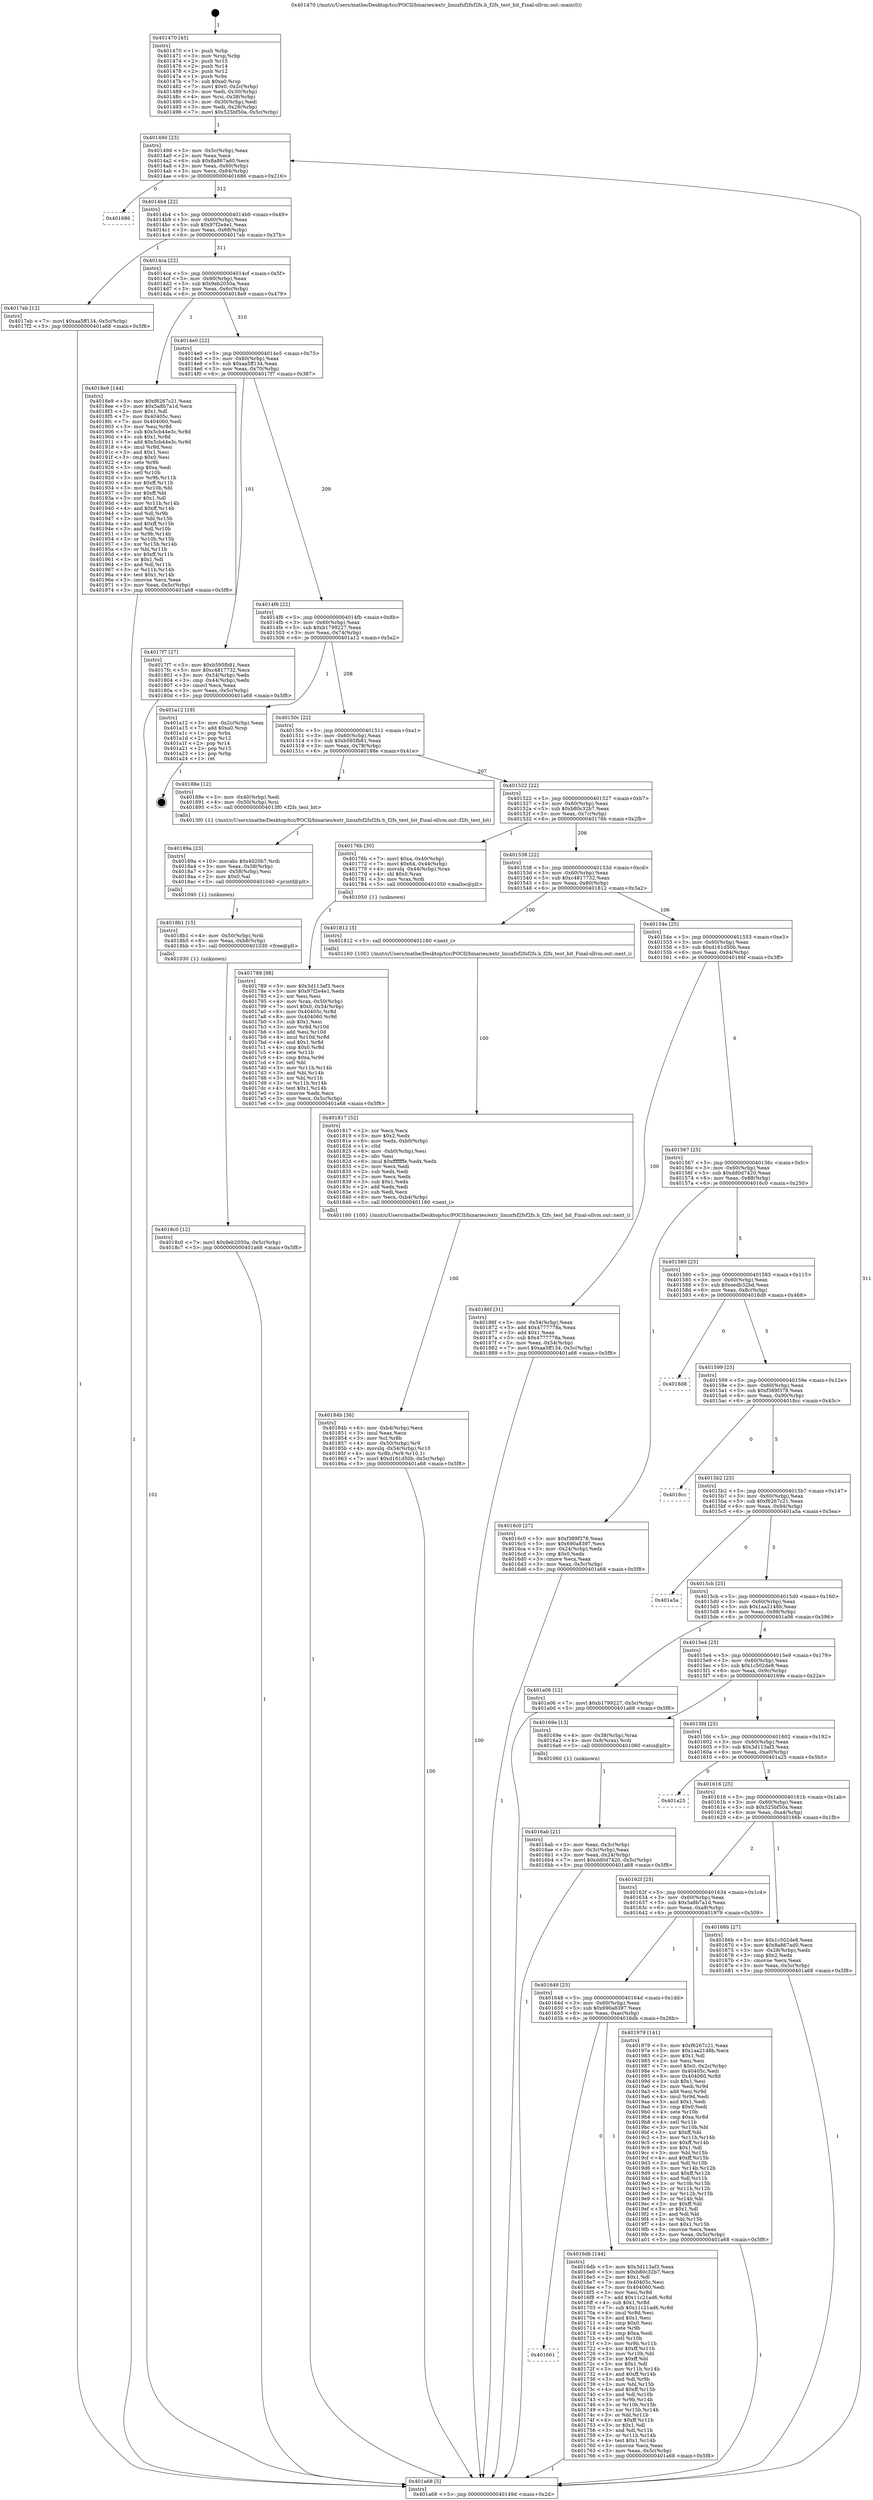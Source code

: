 digraph "0x401470" {
  label = "0x401470 (/mnt/c/Users/mathe/Desktop/tcc/POCII/binaries/extr_linuxfsf2fsf2fs.h_f2fs_test_bit_Final-ollvm.out::main(0))"
  labelloc = "t"
  node[shape=record]

  Entry [label="",width=0.3,height=0.3,shape=circle,fillcolor=black,style=filled]
  "0x40149d" [label="{
     0x40149d [23]\l
     | [instrs]\l
     &nbsp;&nbsp;0x40149d \<+3\>: mov -0x5c(%rbp),%eax\l
     &nbsp;&nbsp;0x4014a0 \<+2\>: mov %eax,%ecx\l
     &nbsp;&nbsp;0x4014a2 \<+6\>: sub $0x8a867ad0,%ecx\l
     &nbsp;&nbsp;0x4014a8 \<+3\>: mov %eax,-0x60(%rbp)\l
     &nbsp;&nbsp;0x4014ab \<+3\>: mov %ecx,-0x64(%rbp)\l
     &nbsp;&nbsp;0x4014ae \<+6\>: je 0000000000401686 \<main+0x216\>\l
  }"]
  "0x401686" [label="{
     0x401686\l
  }", style=dashed]
  "0x4014b4" [label="{
     0x4014b4 [22]\l
     | [instrs]\l
     &nbsp;&nbsp;0x4014b4 \<+5\>: jmp 00000000004014b9 \<main+0x49\>\l
     &nbsp;&nbsp;0x4014b9 \<+3\>: mov -0x60(%rbp),%eax\l
     &nbsp;&nbsp;0x4014bc \<+5\>: sub $0x97f2e4e1,%eax\l
     &nbsp;&nbsp;0x4014c1 \<+3\>: mov %eax,-0x68(%rbp)\l
     &nbsp;&nbsp;0x4014c4 \<+6\>: je 00000000004017eb \<main+0x37b\>\l
  }"]
  Exit [label="",width=0.3,height=0.3,shape=circle,fillcolor=black,style=filled,peripheries=2]
  "0x4017eb" [label="{
     0x4017eb [12]\l
     | [instrs]\l
     &nbsp;&nbsp;0x4017eb \<+7\>: movl $0xaa5ff134,-0x5c(%rbp)\l
     &nbsp;&nbsp;0x4017f2 \<+5\>: jmp 0000000000401a68 \<main+0x5f8\>\l
  }"]
  "0x4014ca" [label="{
     0x4014ca [22]\l
     | [instrs]\l
     &nbsp;&nbsp;0x4014ca \<+5\>: jmp 00000000004014cf \<main+0x5f\>\l
     &nbsp;&nbsp;0x4014cf \<+3\>: mov -0x60(%rbp),%eax\l
     &nbsp;&nbsp;0x4014d2 \<+5\>: sub $0x9eb2050a,%eax\l
     &nbsp;&nbsp;0x4014d7 \<+3\>: mov %eax,-0x6c(%rbp)\l
     &nbsp;&nbsp;0x4014da \<+6\>: je 00000000004018e9 \<main+0x479\>\l
  }"]
  "0x4018c0" [label="{
     0x4018c0 [12]\l
     | [instrs]\l
     &nbsp;&nbsp;0x4018c0 \<+7\>: movl $0x9eb2050a,-0x5c(%rbp)\l
     &nbsp;&nbsp;0x4018c7 \<+5\>: jmp 0000000000401a68 \<main+0x5f8\>\l
  }"]
  "0x4018e9" [label="{
     0x4018e9 [144]\l
     | [instrs]\l
     &nbsp;&nbsp;0x4018e9 \<+5\>: mov $0xf6267c21,%eax\l
     &nbsp;&nbsp;0x4018ee \<+5\>: mov $0x5a8b7a1d,%ecx\l
     &nbsp;&nbsp;0x4018f3 \<+2\>: mov $0x1,%dl\l
     &nbsp;&nbsp;0x4018f5 \<+7\>: mov 0x40405c,%esi\l
     &nbsp;&nbsp;0x4018fc \<+7\>: mov 0x404060,%edi\l
     &nbsp;&nbsp;0x401903 \<+3\>: mov %esi,%r8d\l
     &nbsp;&nbsp;0x401906 \<+7\>: sub $0x5cb44e3c,%r8d\l
     &nbsp;&nbsp;0x40190d \<+4\>: sub $0x1,%r8d\l
     &nbsp;&nbsp;0x401911 \<+7\>: add $0x5cb44e3c,%r8d\l
     &nbsp;&nbsp;0x401918 \<+4\>: imul %r8d,%esi\l
     &nbsp;&nbsp;0x40191c \<+3\>: and $0x1,%esi\l
     &nbsp;&nbsp;0x40191f \<+3\>: cmp $0x0,%esi\l
     &nbsp;&nbsp;0x401922 \<+4\>: sete %r9b\l
     &nbsp;&nbsp;0x401926 \<+3\>: cmp $0xa,%edi\l
     &nbsp;&nbsp;0x401929 \<+4\>: setl %r10b\l
     &nbsp;&nbsp;0x40192d \<+3\>: mov %r9b,%r11b\l
     &nbsp;&nbsp;0x401930 \<+4\>: xor $0xff,%r11b\l
     &nbsp;&nbsp;0x401934 \<+3\>: mov %r10b,%bl\l
     &nbsp;&nbsp;0x401937 \<+3\>: xor $0xff,%bl\l
     &nbsp;&nbsp;0x40193a \<+3\>: xor $0x1,%dl\l
     &nbsp;&nbsp;0x40193d \<+3\>: mov %r11b,%r14b\l
     &nbsp;&nbsp;0x401940 \<+4\>: and $0xff,%r14b\l
     &nbsp;&nbsp;0x401944 \<+3\>: and %dl,%r9b\l
     &nbsp;&nbsp;0x401947 \<+3\>: mov %bl,%r15b\l
     &nbsp;&nbsp;0x40194a \<+4\>: and $0xff,%r15b\l
     &nbsp;&nbsp;0x40194e \<+3\>: and %dl,%r10b\l
     &nbsp;&nbsp;0x401951 \<+3\>: or %r9b,%r14b\l
     &nbsp;&nbsp;0x401954 \<+3\>: or %r10b,%r15b\l
     &nbsp;&nbsp;0x401957 \<+3\>: xor %r15b,%r14b\l
     &nbsp;&nbsp;0x40195a \<+3\>: or %bl,%r11b\l
     &nbsp;&nbsp;0x40195d \<+4\>: xor $0xff,%r11b\l
     &nbsp;&nbsp;0x401961 \<+3\>: or $0x1,%dl\l
     &nbsp;&nbsp;0x401964 \<+3\>: and %dl,%r11b\l
     &nbsp;&nbsp;0x401967 \<+3\>: or %r11b,%r14b\l
     &nbsp;&nbsp;0x40196a \<+4\>: test $0x1,%r14b\l
     &nbsp;&nbsp;0x40196e \<+3\>: cmovne %ecx,%eax\l
     &nbsp;&nbsp;0x401971 \<+3\>: mov %eax,-0x5c(%rbp)\l
     &nbsp;&nbsp;0x401974 \<+5\>: jmp 0000000000401a68 \<main+0x5f8\>\l
  }"]
  "0x4014e0" [label="{
     0x4014e0 [22]\l
     | [instrs]\l
     &nbsp;&nbsp;0x4014e0 \<+5\>: jmp 00000000004014e5 \<main+0x75\>\l
     &nbsp;&nbsp;0x4014e5 \<+3\>: mov -0x60(%rbp),%eax\l
     &nbsp;&nbsp;0x4014e8 \<+5\>: sub $0xaa5ff134,%eax\l
     &nbsp;&nbsp;0x4014ed \<+3\>: mov %eax,-0x70(%rbp)\l
     &nbsp;&nbsp;0x4014f0 \<+6\>: je 00000000004017f7 \<main+0x387\>\l
  }"]
  "0x4018b1" [label="{
     0x4018b1 [15]\l
     | [instrs]\l
     &nbsp;&nbsp;0x4018b1 \<+4\>: mov -0x50(%rbp),%rdi\l
     &nbsp;&nbsp;0x4018b5 \<+6\>: mov %eax,-0xb8(%rbp)\l
     &nbsp;&nbsp;0x4018bb \<+5\>: call 0000000000401030 \<free@plt\>\l
     | [calls]\l
     &nbsp;&nbsp;0x401030 \{1\} (unknown)\l
  }"]
  "0x4017f7" [label="{
     0x4017f7 [27]\l
     | [instrs]\l
     &nbsp;&nbsp;0x4017f7 \<+5\>: mov $0xb595fb81,%eax\l
     &nbsp;&nbsp;0x4017fc \<+5\>: mov $0xc4817732,%ecx\l
     &nbsp;&nbsp;0x401801 \<+3\>: mov -0x54(%rbp),%edx\l
     &nbsp;&nbsp;0x401804 \<+3\>: cmp -0x44(%rbp),%edx\l
     &nbsp;&nbsp;0x401807 \<+3\>: cmovl %ecx,%eax\l
     &nbsp;&nbsp;0x40180a \<+3\>: mov %eax,-0x5c(%rbp)\l
     &nbsp;&nbsp;0x40180d \<+5\>: jmp 0000000000401a68 \<main+0x5f8\>\l
  }"]
  "0x4014f6" [label="{
     0x4014f6 [22]\l
     | [instrs]\l
     &nbsp;&nbsp;0x4014f6 \<+5\>: jmp 00000000004014fb \<main+0x8b\>\l
     &nbsp;&nbsp;0x4014fb \<+3\>: mov -0x60(%rbp),%eax\l
     &nbsp;&nbsp;0x4014fe \<+5\>: sub $0xb1799227,%eax\l
     &nbsp;&nbsp;0x401503 \<+3\>: mov %eax,-0x74(%rbp)\l
     &nbsp;&nbsp;0x401506 \<+6\>: je 0000000000401a12 \<main+0x5a2\>\l
  }"]
  "0x40189a" [label="{
     0x40189a [23]\l
     | [instrs]\l
     &nbsp;&nbsp;0x40189a \<+10\>: movabs $0x4020b7,%rdi\l
     &nbsp;&nbsp;0x4018a4 \<+3\>: mov %eax,-0x58(%rbp)\l
     &nbsp;&nbsp;0x4018a7 \<+3\>: mov -0x58(%rbp),%esi\l
     &nbsp;&nbsp;0x4018aa \<+2\>: mov $0x0,%al\l
     &nbsp;&nbsp;0x4018ac \<+5\>: call 0000000000401040 \<printf@plt\>\l
     | [calls]\l
     &nbsp;&nbsp;0x401040 \{1\} (unknown)\l
  }"]
  "0x401a12" [label="{
     0x401a12 [19]\l
     | [instrs]\l
     &nbsp;&nbsp;0x401a12 \<+3\>: mov -0x2c(%rbp),%eax\l
     &nbsp;&nbsp;0x401a15 \<+7\>: add $0xa0,%rsp\l
     &nbsp;&nbsp;0x401a1c \<+1\>: pop %rbx\l
     &nbsp;&nbsp;0x401a1d \<+2\>: pop %r12\l
     &nbsp;&nbsp;0x401a1f \<+2\>: pop %r14\l
     &nbsp;&nbsp;0x401a21 \<+2\>: pop %r15\l
     &nbsp;&nbsp;0x401a23 \<+1\>: pop %rbp\l
     &nbsp;&nbsp;0x401a24 \<+1\>: ret\l
  }"]
  "0x40150c" [label="{
     0x40150c [22]\l
     | [instrs]\l
     &nbsp;&nbsp;0x40150c \<+5\>: jmp 0000000000401511 \<main+0xa1\>\l
     &nbsp;&nbsp;0x401511 \<+3\>: mov -0x60(%rbp),%eax\l
     &nbsp;&nbsp;0x401514 \<+5\>: sub $0xb595fb81,%eax\l
     &nbsp;&nbsp;0x401519 \<+3\>: mov %eax,-0x78(%rbp)\l
     &nbsp;&nbsp;0x40151c \<+6\>: je 000000000040188e \<main+0x41e\>\l
  }"]
  "0x40184b" [label="{
     0x40184b [36]\l
     | [instrs]\l
     &nbsp;&nbsp;0x40184b \<+6\>: mov -0xb4(%rbp),%ecx\l
     &nbsp;&nbsp;0x401851 \<+3\>: imul %eax,%ecx\l
     &nbsp;&nbsp;0x401854 \<+3\>: mov %cl,%r8b\l
     &nbsp;&nbsp;0x401857 \<+4\>: mov -0x50(%rbp),%r9\l
     &nbsp;&nbsp;0x40185b \<+4\>: movslq -0x54(%rbp),%r10\l
     &nbsp;&nbsp;0x40185f \<+4\>: mov %r8b,(%r9,%r10,1)\l
     &nbsp;&nbsp;0x401863 \<+7\>: movl $0xd161d50b,-0x5c(%rbp)\l
     &nbsp;&nbsp;0x40186a \<+5\>: jmp 0000000000401a68 \<main+0x5f8\>\l
  }"]
  "0x40188e" [label="{
     0x40188e [12]\l
     | [instrs]\l
     &nbsp;&nbsp;0x40188e \<+3\>: mov -0x40(%rbp),%edi\l
     &nbsp;&nbsp;0x401891 \<+4\>: mov -0x50(%rbp),%rsi\l
     &nbsp;&nbsp;0x401895 \<+5\>: call 00000000004013f0 \<f2fs_test_bit\>\l
     | [calls]\l
     &nbsp;&nbsp;0x4013f0 \{1\} (/mnt/c/Users/mathe/Desktop/tcc/POCII/binaries/extr_linuxfsf2fsf2fs.h_f2fs_test_bit_Final-ollvm.out::f2fs_test_bit)\l
  }"]
  "0x401522" [label="{
     0x401522 [22]\l
     | [instrs]\l
     &nbsp;&nbsp;0x401522 \<+5\>: jmp 0000000000401527 \<main+0xb7\>\l
     &nbsp;&nbsp;0x401527 \<+3\>: mov -0x60(%rbp),%eax\l
     &nbsp;&nbsp;0x40152a \<+5\>: sub $0xb80c32b7,%eax\l
     &nbsp;&nbsp;0x40152f \<+3\>: mov %eax,-0x7c(%rbp)\l
     &nbsp;&nbsp;0x401532 \<+6\>: je 000000000040176b \<main+0x2fb\>\l
  }"]
  "0x401817" [label="{
     0x401817 [52]\l
     | [instrs]\l
     &nbsp;&nbsp;0x401817 \<+2\>: xor %ecx,%ecx\l
     &nbsp;&nbsp;0x401819 \<+5\>: mov $0x2,%edx\l
     &nbsp;&nbsp;0x40181e \<+6\>: mov %edx,-0xb0(%rbp)\l
     &nbsp;&nbsp;0x401824 \<+1\>: cltd\l
     &nbsp;&nbsp;0x401825 \<+6\>: mov -0xb0(%rbp),%esi\l
     &nbsp;&nbsp;0x40182b \<+2\>: idiv %esi\l
     &nbsp;&nbsp;0x40182d \<+6\>: imul $0xfffffffe,%edx,%edx\l
     &nbsp;&nbsp;0x401833 \<+2\>: mov %ecx,%edi\l
     &nbsp;&nbsp;0x401835 \<+2\>: sub %edx,%edi\l
     &nbsp;&nbsp;0x401837 \<+2\>: mov %ecx,%edx\l
     &nbsp;&nbsp;0x401839 \<+3\>: sub $0x1,%edx\l
     &nbsp;&nbsp;0x40183c \<+2\>: add %edx,%edi\l
     &nbsp;&nbsp;0x40183e \<+2\>: sub %edi,%ecx\l
     &nbsp;&nbsp;0x401840 \<+6\>: mov %ecx,-0xb4(%rbp)\l
     &nbsp;&nbsp;0x401846 \<+5\>: call 0000000000401160 \<next_i\>\l
     | [calls]\l
     &nbsp;&nbsp;0x401160 \{100\} (/mnt/c/Users/mathe/Desktop/tcc/POCII/binaries/extr_linuxfsf2fsf2fs.h_f2fs_test_bit_Final-ollvm.out::next_i)\l
  }"]
  "0x40176b" [label="{
     0x40176b [30]\l
     | [instrs]\l
     &nbsp;&nbsp;0x40176b \<+7\>: movl $0xa,-0x40(%rbp)\l
     &nbsp;&nbsp;0x401772 \<+7\>: movl $0x64,-0x44(%rbp)\l
     &nbsp;&nbsp;0x401779 \<+4\>: movslq -0x44(%rbp),%rax\l
     &nbsp;&nbsp;0x40177d \<+4\>: shl $0x0,%rax\l
     &nbsp;&nbsp;0x401781 \<+3\>: mov %rax,%rdi\l
     &nbsp;&nbsp;0x401784 \<+5\>: call 0000000000401050 \<malloc@plt\>\l
     | [calls]\l
     &nbsp;&nbsp;0x401050 \{1\} (unknown)\l
  }"]
  "0x401538" [label="{
     0x401538 [22]\l
     | [instrs]\l
     &nbsp;&nbsp;0x401538 \<+5\>: jmp 000000000040153d \<main+0xcd\>\l
     &nbsp;&nbsp;0x40153d \<+3\>: mov -0x60(%rbp),%eax\l
     &nbsp;&nbsp;0x401540 \<+5\>: sub $0xc4817732,%eax\l
     &nbsp;&nbsp;0x401545 \<+3\>: mov %eax,-0x80(%rbp)\l
     &nbsp;&nbsp;0x401548 \<+6\>: je 0000000000401812 \<main+0x3a2\>\l
  }"]
  "0x401789" [label="{
     0x401789 [98]\l
     | [instrs]\l
     &nbsp;&nbsp;0x401789 \<+5\>: mov $0x3d113af3,%ecx\l
     &nbsp;&nbsp;0x40178e \<+5\>: mov $0x97f2e4e1,%edx\l
     &nbsp;&nbsp;0x401793 \<+2\>: xor %esi,%esi\l
     &nbsp;&nbsp;0x401795 \<+4\>: mov %rax,-0x50(%rbp)\l
     &nbsp;&nbsp;0x401799 \<+7\>: movl $0x0,-0x54(%rbp)\l
     &nbsp;&nbsp;0x4017a0 \<+8\>: mov 0x40405c,%r8d\l
     &nbsp;&nbsp;0x4017a8 \<+8\>: mov 0x404060,%r9d\l
     &nbsp;&nbsp;0x4017b0 \<+3\>: sub $0x1,%esi\l
     &nbsp;&nbsp;0x4017b3 \<+3\>: mov %r8d,%r10d\l
     &nbsp;&nbsp;0x4017b6 \<+3\>: add %esi,%r10d\l
     &nbsp;&nbsp;0x4017b9 \<+4\>: imul %r10d,%r8d\l
     &nbsp;&nbsp;0x4017bd \<+4\>: and $0x1,%r8d\l
     &nbsp;&nbsp;0x4017c1 \<+4\>: cmp $0x0,%r8d\l
     &nbsp;&nbsp;0x4017c5 \<+4\>: sete %r11b\l
     &nbsp;&nbsp;0x4017c9 \<+4\>: cmp $0xa,%r9d\l
     &nbsp;&nbsp;0x4017cd \<+3\>: setl %bl\l
     &nbsp;&nbsp;0x4017d0 \<+3\>: mov %r11b,%r14b\l
     &nbsp;&nbsp;0x4017d3 \<+3\>: and %bl,%r14b\l
     &nbsp;&nbsp;0x4017d6 \<+3\>: xor %bl,%r11b\l
     &nbsp;&nbsp;0x4017d9 \<+3\>: or %r11b,%r14b\l
     &nbsp;&nbsp;0x4017dc \<+4\>: test $0x1,%r14b\l
     &nbsp;&nbsp;0x4017e0 \<+3\>: cmovne %edx,%ecx\l
     &nbsp;&nbsp;0x4017e3 \<+3\>: mov %ecx,-0x5c(%rbp)\l
     &nbsp;&nbsp;0x4017e6 \<+5\>: jmp 0000000000401a68 \<main+0x5f8\>\l
  }"]
  "0x401812" [label="{
     0x401812 [5]\l
     | [instrs]\l
     &nbsp;&nbsp;0x401812 \<+5\>: call 0000000000401160 \<next_i\>\l
     | [calls]\l
     &nbsp;&nbsp;0x401160 \{100\} (/mnt/c/Users/mathe/Desktop/tcc/POCII/binaries/extr_linuxfsf2fsf2fs.h_f2fs_test_bit_Final-ollvm.out::next_i)\l
  }"]
  "0x40154e" [label="{
     0x40154e [25]\l
     | [instrs]\l
     &nbsp;&nbsp;0x40154e \<+5\>: jmp 0000000000401553 \<main+0xe3\>\l
     &nbsp;&nbsp;0x401553 \<+3\>: mov -0x60(%rbp),%eax\l
     &nbsp;&nbsp;0x401556 \<+5\>: sub $0xd161d50b,%eax\l
     &nbsp;&nbsp;0x40155b \<+6\>: mov %eax,-0x84(%rbp)\l
     &nbsp;&nbsp;0x401561 \<+6\>: je 000000000040186f \<main+0x3ff\>\l
  }"]
  "0x401661" [label="{
     0x401661\l
  }", style=dashed]
  "0x40186f" [label="{
     0x40186f [31]\l
     | [instrs]\l
     &nbsp;&nbsp;0x40186f \<+3\>: mov -0x54(%rbp),%eax\l
     &nbsp;&nbsp;0x401872 \<+5\>: add $0x4777778a,%eax\l
     &nbsp;&nbsp;0x401877 \<+3\>: add $0x1,%eax\l
     &nbsp;&nbsp;0x40187a \<+5\>: sub $0x4777778a,%eax\l
     &nbsp;&nbsp;0x40187f \<+3\>: mov %eax,-0x54(%rbp)\l
     &nbsp;&nbsp;0x401882 \<+7\>: movl $0xaa5ff134,-0x5c(%rbp)\l
     &nbsp;&nbsp;0x401889 \<+5\>: jmp 0000000000401a68 \<main+0x5f8\>\l
  }"]
  "0x401567" [label="{
     0x401567 [25]\l
     | [instrs]\l
     &nbsp;&nbsp;0x401567 \<+5\>: jmp 000000000040156c \<main+0xfc\>\l
     &nbsp;&nbsp;0x40156c \<+3\>: mov -0x60(%rbp),%eax\l
     &nbsp;&nbsp;0x40156f \<+5\>: sub $0xdd0d7420,%eax\l
     &nbsp;&nbsp;0x401574 \<+6\>: mov %eax,-0x88(%rbp)\l
     &nbsp;&nbsp;0x40157a \<+6\>: je 00000000004016c0 \<main+0x250\>\l
  }"]
  "0x4016db" [label="{
     0x4016db [144]\l
     | [instrs]\l
     &nbsp;&nbsp;0x4016db \<+5\>: mov $0x3d113af3,%eax\l
     &nbsp;&nbsp;0x4016e0 \<+5\>: mov $0xb80c32b7,%ecx\l
     &nbsp;&nbsp;0x4016e5 \<+2\>: mov $0x1,%dl\l
     &nbsp;&nbsp;0x4016e7 \<+7\>: mov 0x40405c,%esi\l
     &nbsp;&nbsp;0x4016ee \<+7\>: mov 0x404060,%edi\l
     &nbsp;&nbsp;0x4016f5 \<+3\>: mov %esi,%r8d\l
     &nbsp;&nbsp;0x4016f8 \<+7\>: add $0x11c21ad6,%r8d\l
     &nbsp;&nbsp;0x4016ff \<+4\>: sub $0x1,%r8d\l
     &nbsp;&nbsp;0x401703 \<+7\>: sub $0x11c21ad6,%r8d\l
     &nbsp;&nbsp;0x40170a \<+4\>: imul %r8d,%esi\l
     &nbsp;&nbsp;0x40170e \<+3\>: and $0x1,%esi\l
     &nbsp;&nbsp;0x401711 \<+3\>: cmp $0x0,%esi\l
     &nbsp;&nbsp;0x401714 \<+4\>: sete %r9b\l
     &nbsp;&nbsp;0x401718 \<+3\>: cmp $0xa,%edi\l
     &nbsp;&nbsp;0x40171b \<+4\>: setl %r10b\l
     &nbsp;&nbsp;0x40171f \<+3\>: mov %r9b,%r11b\l
     &nbsp;&nbsp;0x401722 \<+4\>: xor $0xff,%r11b\l
     &nbsp;&nbsp;0x401726 \<+3\>: mov %r10b,%bl\l
     &nbsp;&nbsp;0x401729 \<+3\>: xor $0xff,%bl\l
     &nbsp;&nbsp;0x40172c \<+3\>: xor $0x1,%dl\l
     &nbsp;&nbsp;0x40172f \<+3\>: mov %r11b,%r14b\l
     &nbsp;&nbsp;0x401732 \<+4\>: and $0xff,%r14b\l
     &nbsp;&nbsp;0x401736 \<+3\>: and %dl,%r9b\l
     &nbsp;&nbsp;0x401739 \<+3\>: mov %bl,%r15b\l
     &nbsp;&nbsp;0x40173c \<+4\>: and $0xff,%r15b\l
     &nbsp;&nbsp;0x401740 \<+3\>: and %dl,%r10b\l
     &nbsp;&nbsp;0x401743 \<+3\>: or %r9b,%r14b\l
     &nbsp;&nbsp;0x401746 \<+3\>: or %r10b,%r15b\l
     &nbsp;&nbsp;0x401749 \<+3\>: xor %r15b,%r14b\l
     &nbsp;&nbsp;0x40174c \<+3\>: or %bl,%r11b\l
     &nbsp;&nbsp;0x40174f \<+4\>: xor $0xff,%r11b\l
     &nbsp;&nbsp;0x401753 \<+3\>: or $0x1,%dl\l
     &nbsp;&nbsp;0x401756 \<+3\>: and %dl,%r11b\l
     &nbsp;&nbsp;0x401759 \<+3\>: or %r11b,%r14b\l
     &nbsp;&nbsp;0x40175c \<+4\>: test $0x1,%r14b\l
     &nbsp;&nbsp;0x401760 \<+3\>: cmovne %ecx,%eax\l
     &nbsp;&nbsp;0x401763 \<+3\>: mov %eax,-0x5c(%rbp)\l
     &nbsp;&nbsp;0x401766 \<+5\>: jmp 0000000000401a68 \<main+0x5f8\>\l
  }"]
  "0x4016c0" [label="{
     0x4016c0 [27]\l
     | [instrs]\l
     &nbsp;&nbsp;0x4016c0 \<+5\>: mov $0xf389f378,%eax\l
     &nbsp;&nbsp;0x4016c5 \<+5\>: mov $0x690a8397,%ecx\l
     &nbsp;&nbsp;0x4016ca \<+3\>: mov -0x24(%rbp),%edx\l
     &nbsp;&nbsp;0x4016cd \<+3\>: cmp $0x0,%edx\l
     &nbsp;&nbsp;0x4016d0 \<+3\>: cmove %ecx,%eax\l
     &nbsp;&nbsp;0x4016d3 \<+3\>: mov %eax,-0x5c(%rbp)\l
     &nbsp;&nbsp;0x4016d6 \<+5\>: jmp 0000000000401a68 \<main+0x5f8\>\l
  }"]
  "0x401580" [label="{
     0x401580 [25]\l
     | [instrs]\l
     &nbsp;&nbsp;0x401580 \<+5\>: jmp 0000000000401585 \<main+0x115\>\l
     &nbsp;&nbsp;0x401585 \<+3\>: mov -0x60(%rbp),%eax\l
     &nbsp;&nbsp;0x401588 \<+5\>: sub $0xeedb32bd,%eax\l
     &nbsp;&nbsp;0x40158d \<+6\>: mov %eax,-0x8c(%rbp)\l
     &nbsp;&nbsp;0x401593 \<+6\>: je 00000000004018d8 \<main+0x468\>\l
  }"]
  "0x401648" [label="{
     0x401648 [25]\l
     | [instrs]\l
     &nbsp;&nbsp;0x401648 \<+5\>: jmp 000000000040164d \<main+0x1dd\>\l
     &nbsp;&nbsp;0x40164d \<+3\>: mov -0x60(%rbp),%eax\l
     &nbsp;&nbsp;0x401650 \<+5\>: sub $0x690a8397,%eax\l
     &nbsp;&nbsp;0x401655 \<+6\>: mov %eax,-0xac(%rbp)\l
     &nbsp;&nbsp;0x40165b \<+6\>: je 00000000004016db \<main+0x26b\>\l
  }"]
  "0x4018d8" [label="{
     0x4018d8\l
  }", style=dashed]
  "0x401599" [label="{
     0x401599 [25]\l
     | [instrs]\l
     &nbsp;&nbsp;0x401599 \<+5\>: jmp 000000000040159e \<main+0x12e\>\l
     &nbsp;&nbsp;0x40159e \<+3\>: mov -0x60(%rbp),%eax\l
     &nbsp;&nbsp;0x4015a1 \<+5\>: sub $0xf389f378,%eax\l
     &nbsp;&nbsp;0x4015a6 \<+6\>: mov %eax,-0x90(%rbp)\l
     &nbsp;&nbsp;0x4015ac \<+6\>: je 00000000004018cc \<main+0x45c\>\l
  }"]
  "0x401979" [label="{
     0x401979 [141]\l
     | [instrs]\l
     &nbsp;&nbsp;0x401979 \<+5\>: mov $0xf6267c21,%eax\l
     &nbsp;&nbsp;0x40197e \<+5\>: mov $0x1aa2148b,%ecx\l
     &nbsp;&nbsp;0x401983 \<+2\>: mov $0x1,%dl\l
     &nbsp;&nbsp;0x401985 \<+2\>: xor %esi,%esi\l
     &nbsp;&nbsp;0x401987 \<+7\>: movl $0x0,-0x2c(%rbp)\l
     &nbsp;&nbsp;0x40198e \<+7\>: mov 0x40405c,%edi\l
     &nbsp;&nbsp;0x401995 \<+8\>: mov 0x404060,%r8d\l
     &nbsp;&nbsp;0x40199d \<+3\>: sub $0x1,%esi\l
     &nbsp;&nbsp;0x4019a0 \<+3\>: mov %edi,%r9d\l
     &nbsp;&nbsp;0x4019a3 \<+3\>: add %esi,%r9d\l
     &nbsp;&nbsp;0x4019a6 \<+4\>: imul %r9d,%edi\l
     &nbsp;&nbsp;0x4019aa \<+3\>: and $0x1,%edi\l
     &nbsp;&nbsp;0x4019ad \<+3\>: cmp $0x0,%edi\l
     &nbsp;&nbsp;0x4019b0 \<+4\>: sete %r10b\l
     &nbsp;&nbsp;0x4019b4 \<+4\>: cmp $0xa,%r8d\l
     &nbsp;&nbsp;0x4019b8 \<+4\>: setl %r11b\l
     &nbsp;&nbsp;0x4019bc \<+3\>: mov %r10b,%bl\l
     &nbsp;&nbsp;0x4019bf \<+3\>: xor $0xff,%bl\l
     &nbsp;&nbsp;0x4019c2 \<+3\>: mov %r11b,%r14b\l
     &nbsp;&nbsp;0x4019c5 \<+4\>: xor $0xff,%r14b\l
     &nbsp;&nbsp;0x4019c9 \<+3\>: xor $0x1,%dl\l
     &nbsp;&nbsp;0x4019cc \<+3\>: mov %bl,%r15b\l
     &nbsp;&nbsp;0x4019cf \<+4\>: and $0xff,%r15b\l
     &nbsp;&nbsp;0x4019d3 \<+3\>: and %dl,%r10b\l
     &nbsp;&nbsp;0x4019d6 \<+3\>: mov %r14b,%r12b\l
     &nbsp;&nbsp;0x4019d9 \<+4\>: and $0xff,%r12b\l
     &nbsp;&nbsp;0x4019dd \<+3\>: and %dl,%r11b\l
     &nbsp;&nbsp;0x4019e0 \<+3\>: or %r10b,%r15b\l
     &nbsp;&nbsp;0x4019e3 \<+3\>: or %r11b,%r12b\l
     &nbsp;&nbsp;0x4019e6 \<+3\>: xor %r12b,%r15b\l
     &nbsp;&nbsp;0x4019e9 \<+3\>: or %r14b,%bl\l
     &nbsp;&nbsp;0x4019ec \<+3\>: xor $0xff,%bl\l
     &nbsp;&nbsp;0x4019ef \<+3\>: or $0x1,%dl\l
     &nbsp;&nbsp;0x4019f2 \<+2\>: and %dl,%bl\l
     &nbsp;&nbsp;0x4019f4 \<+3\>: or %bl,%r15b\l
     &nbsp;&nbsp;0x4019f7 \<+4\>: test $0x1,%r15b\l
     &nbsp;&nbsp;0x4019fb \<+3\>: cmovne %ecx,%eax\l
     &nbsp;&nbsp;0x4019fe \<+3\>: mov %eax,-0x5c(%rbp)\l
     &nbsp;&nbsp;0x401a01 \<+5\>: jmp 0000000000401a68 \<main+0x5f8\>\l
  }"]
  "0x4018cc" [label="{
     0x4018cc\l
  }", style=dashed]
  "0x4015b2" [label="{
     0x4015b2 [25]\l
     | [instrs]\l
     &nbsp;&nbsp;0x4015b2 \<+5\>: jmp 00000000004015b7 \<main+0x147\>\l
     &nbsp;&nbsp;0x4015b7 \<+3\>: mov -0x60(%rbp),%eax\l
     &nbsp;&nbsp;0x4015ba \<+5\>: sub $0xf6267c21,%eax\l
     &nbsp;&nbsp;0x4015bf \<+6\>: mov %eax,-0x94(%rbp)\l
     &nbsp;&nbsp;0x4015c5 \<+6\>: je 0000000000401a5a \<main+0x5ea\>\l
  }"]
  "0x4016ab" [label="{
     0x4016ab [21]\l
     | [instrs]\l
     &nbsp;&nbsp;0x4016ab \<+3\>: mov %eax,-0x3c(%rbp)\l
     &nbsp;&nbsp;0x4016ae \<+3\>: mov -0x3c(%rbp),%eax\l
     &nbsp;&nbsp;0x4016b1 \<+3\>: mov %eax,-0x24(%rbp)\l
     &nbsp;&nbsp;0x4016b4 \<+7\>: movl $0xdd0d7420,-0x5c(%rbp)\l
     &nbsp;&nbsp;0x4016bb \<+5\>: jmp 0000000000401a68 \<main+0x5f8\>\l
  }"]
  "0x401a5a" [label="{
     0x401a5a\l
  }", style=dashed]
  "0x4015cb" [label="{
     0x4015cb [25]\l
     | [instrs]\l
     &nbsp;&nbsp;0x4015cb \<+5\>: jmp 00000000004015d0 \<main+0x160\>\l
     &nbsp;&nbsp;0x4015d0 \<+3\>: mov -0x60(%rbp),%eax\l
     &nbsp;&nbsp;0x4015d3 \<+5\>: sub $0x1aa2148b,%eax\l
     &nbsp;&nbsp;0x4015d8 \<+6\>: mov %eax,-0x98(%rbp)\l
     &nbsp;&nbsp;0x4015de \<+6\>: je 0000000000401a06 \<main+0x596\>\l
  }"]
  "0x401470" [label="{
     0x401470 [45]\l
     | [instrs]\l
     &nbsp;&nbsp;0x401470 \<+1\>: push %rbp\l
     &nbsp;&nbsp;0x401471 \<+3\>: mov %rsp,%rbp\l
     &nbsp;&nbsp;0x401474 \<+2\>: push %r15\l
     &nbsp;&nbsp;0x401476 \<+2\>: push %r14\l
     &nbsp;&nbsp;0x401478 \<+2\>: push %r12\l
     &nbsp;&nbsp;0x40147a \<+1\>: push %rbx\l
     &nbsp;&nbsp;0x40147b \<+7\>: sub $0xa0,%rsp\l
     &nbsp;&nbsp;0x401482 \<+7\>: movl $0x0,-0x2c(%rbp)\l
     &nbsp;&nbsp;0x401489 \<+3\>: mov %edi,-0x30(%rbp)\l
     &nbsp;&nbsp;0x40148c \<+4\>: mov %rsi,-0x38(%rbp)\l
     &nbsp;&nbsp;0x401490 \<+3\>: mov -0x30(%rbp),%edi\l
     &nbsp;&nbsp;0x401493 \<+3\>: mov %edi,-0x28(%rbp)\l
     &nbsp;&nbsp;0x401496 \<+7\>: movl $0x525bf50a,-0x5c(%rbp)\l
  }"]
  "0x401a06" [label="{
     0x401a06 [12]\l
     | [instrs]\l
     &nbsp;&nbsp;0x401a06 \<+7\>: movl $0xb1799227,-0x5c(%rbp)\l
     &nbsp;&nbsp;0x401a0d \<+5\>: jmp 0000000000401a68 \<main+0x5f8\>\l
  }"]
  "0x4015e4" [label="{
     0x4015e4 [25]\l
     | [instrs]\l
     &nbsp;&nbsp;0x4015e4 \<+5\>: jmp 00000000004015e9 \<main+0x179\>\l
     &nbsp;&nbsp;0x4015e9 \<+3\>: mov -0x60(%rbp),%eax\l
     &nbsp;&nbsp;0x4015ec \<+5\>: sub $0x1c502de8,%eax\l
     &nbsp;&nbsp;0x4015f1 \<+6\>: mov %eax,-0x9c(%rbp)\l
     &nbsp;&nbsp;0x4015f7 \<+6\>: je 000000000040169e \<main+0x22e\>\l
  }"]
  "0x401a68" [label="{
     0x401a68 [5]\l
     | [instrs]\l
     &nbsp;&nbsp;0x401a68 \<+5\>: jmp 000000000040149d \<main+0x2d\>\l
  }"]
  "0x40169e" [label="{
     0x40169e [13]\l
     | [instrs]\l
     &nbsp;&nbsp;0x40169e \<+4\>: mov -0x38(%rbp),%rax\l
     &nbsp;&nbsp;0x4016a2 \<+4\>: mov 0x8(%rax),%rdi\l
     &nbsp;&nbsp;0x4016a6 \<+5\>: call 0000000000401060 \<atoi@plt\>\l
     | [calls]\l
     &nbsp;&nbsp;0x401060 \{1\} (unknown)\l
  }"]
  "0x4015fd" [label="{
     0x4015fd [25]\l
     | [instrs]\l
     &nbsp;&nbsp;0x4015fd \<+5\>: jmp 0000000000401602 \<main+0x192\>\l
     &nbsp;&nbsp;0x401602 \<+3\>: mov -0x60(%rbp),%eax\l
     &nbsp;&nbsp;0x401605 \<+5\>: sub $0x3d113af3,%eax\l
     &nbsp;&nbsp;0x40160a \<+6\>: mov %eax,-0xa0(%rbp)\l
     &nbsp;&nbsp;0x401610 \<+6\>: je 0000000000401a25 \<main+0x5b5\>\l
  }"]
  "0x40162f" [label="{
     0x40162f [25]\l
     | [instrs]\l
     &nbsp;&nbsp;0x40162f \<+5\>: jmp 0000000000401634 \<main+0x1c4\>\l
     &nbsp;&nbsp;0x401634 \<+3\>: mov -0x60(%rbp),%eax\l
     &nbsp;&nbsp;0x401637 \<+5\>: sub $0x5a8b7a1d,%eax\l
     &nbsp;&nbsp;0x40163c \<+6\>: mov %eax,-0xa8(%rbp)\l
     &nbsp;&nbsp;0x401642 \<+6\>: je 0000000000401979 \<main+0x509\>\l
  }"]
  "0x401a25" [label="{
     0x401a25\l
  }", style=dashed]
  "0x401616" [label="{
     0x401616 [25]\l
     | [instrs]\l
     &nbsp;&nbsp;0x401616 \<+5\>: jmp 000000000040161b \<main+0x1ab\>\l
     &nbsp;&nbsp;0x40161b \<+3\>: mov -0x60(%rbp),%eax\l
     &nbsp;&nbsp;0x40161e \<+5\>: sub $0x525bf50a,%eax\l
     &nbsp;&nbsp;0x401623 \<+6\>: mov %eax,-0xa4(%rbp)\l
     &nbsp;&nbsp;0x401629 \<+6\>: je 000000000040166b \<main+0x1fb\>\l
  }"]
  "0x40166b" [label="{
     0x40166b [27]\l
     | [instrs]\l
     &nbsp;&nbsp;0x40166b \<+5\>: mov $0x1c502de8,%eax\l
     &nbsp;&nbsp;0x401670 \<+5\>: mov $0x8a867ad0,%ecx\l
     &nbsp;&nbsp;0x401675 \<+3\>: mov -0x28(%rbp),%edx\l
     &nbsp;&nbsp;0x401678 \<+3\>: cmp $0x2,%edx\l
     &nbsp;&nbsp;0x40167b \<+3\>: cmovne %ecx,%eax\l
     &nbsp;&nbsp;0x40167e \<+3\>: mov %eax,-0x5c(%rbp)\l
     &nbsp;&nbsp;0x401681 \<+5\>: jmp 0000000000401a68 \<main+0x5f8\>\l
  }"]
  Entry -> "0x401470" [label=" 1"]
  "0x40149d" -> "0x401686" [label=" 0"]
  "0x40149d" -> "0x4014b4" [label=" 312"]
  "0x401a12" -> Exit [label=" 1"]
  "0x4014b4" -> "0x4017eb" [label=" 1"]
  "0x4014b4" -> "0x4014ca" [label=" 311"]
  "0x401a06" -> "0x401a68" [label=" 1"]
  "0x4014ca" -> "0x4018e9" [label=" 1"]
  "0x4014ca" -> "0x4014e0" [label=" 310"]
  "0x401979" -> "0x401a68" [label=" 1"]
  "0x4014e0" -> "0x4017f7" [label=" 101"]
  "0x4014e0" -> "0x4014f6" [label=" 209"]
  "0x4018e9" -> "0x401a68" [label=" 1"]
  "0x4014f6" -> "0x401a12" [label=" 1"]
  "0x4014f6" -> "0x40150c" [label=" 208"]
  "0x4018c0" -> "0x401a68" [label=" 1"]
  "0x40150c" -> "0x40188e" [label=" 1"]
  "0x40150c" -> "0x401522" [label=" 207"]
  "0x4018b1" -> "0x4018c0" [label=" 1"]
  "0x401522" -> "0x40176b" [label=" 1"]
  "0x401522" -> "0x401538" [label=" 206"]
  "0x40189a" -> "0x4018b1" [label=" 1"]
  "0x401538" -> "0x401812" [label=" 100"]
  "0x401538" -> "0x40154e" [label=" 106"]
  "0x40188e" -> "0x40189a" [label=" 1"]
  "0x40154e" -> "0x40186f" [label=" 100"]
  "0x40154e" -> "0x401567" [label=" 6"]
  "0x40186f" -> "0x401a68" [label=" 100"]
  "0x401567" -> "0x4016c0" [label=" 1"]
  "0x401567" -> "0x401580" [label=" 5"]
  "0x40184b" -> "0x401a68" [label=" 100"]
  "0x401580" -> "0x4018d8" [label=" 0"]
  "0x401580" -> "0x401599" [label=" 5"]
  "0x401812" -> "0x401817" [label=" 100"]
  "0x401599" -> "0x4018cc" [label=" 0"]
  "0x401599" -> "0x4015b2" [label=" 5"]
  "0x4017f7" -> "0x401a68" [label=" 101"]
  "0x4015b2" -> "0x401a5a" [label=" 0"]
  "0x4015b2" -> "0x4015cb" [label=" 5"]
  "0x401789" -> "0x401a68" [label=" 1"]
  "0x4015cb" -> "0x401a06" [label=" 1"]
  "0x4015cb" -> "0x4015e4" [label=" 4"]
  "0x40176b" -> "0x401789" [label=" 1"]
  "0x4015e4" -> "0x40169e" [label=" 1"]
  "0x4015e4" -> "0x4015fd" [label=" 3"]
  "0x4016db" -> "0x401a68" [label=" 1"]
  "0x4015fd" -> "0x401a25" [label=" 0"]
  "0x4015fd" -> "0x401616" [label=" 3"]
  "0x401648" -> "0x401661" [label=" 0"]
  "0x401616" -> "0x40166b" [label=" 1"]
  "0x401616" -> "0x40162f" [label=" 2"]
  "0x40166b" -> "0x401a68" [label=" 1"]
  "0x401470" -> "0x40149d" [label=" 1"]
  "0x401a68" -> "0x40149d" [label=" 311"]
  "0x40169e" -> "0x4016ab" [label=" 1"]
  "0x4016ab" -> "0x401a68" [label=" 1"]
  "0x4016c0" -> "0x401a68" [label=" 1"]
  "0x4017eb" -> "0x401a68" [label=" 1"]
  "0x40162f" -> "0x401979" [label=" 1"]
  "0x40162f" -> "0x401648" [label=" 1"]
  "0x401817" -> "0x40184b" [label=" 100"]
  "0x401648" -> "0x4016db" [label=" 1"]
}
